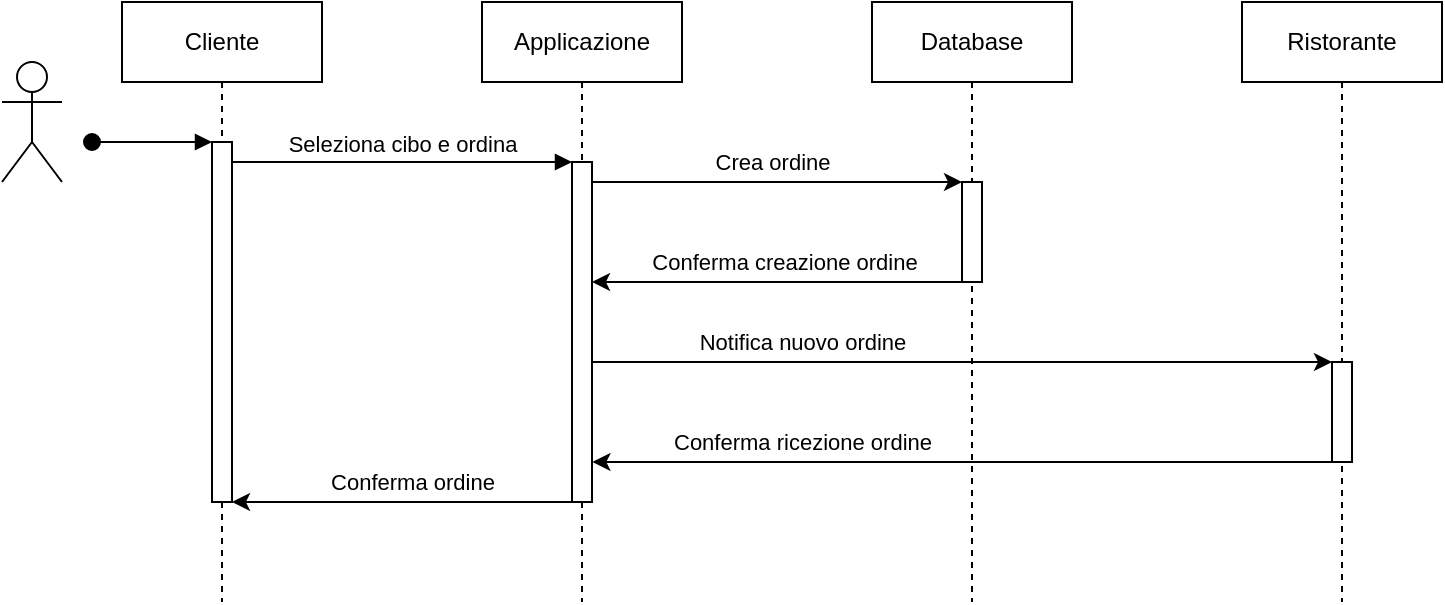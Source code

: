 <mxfile version="22.0.3" type="device">
  <diagram name="Page-1" id="2YBvvXClWsGukQMizWep">
    <mxGraphModel dx="1913" dy="545" grid="1" gridSize="10" guides="1" tooltips="1" connect="1" arrows="1" fold="1" page="1" pageScale="1" pageWidth="850" pageHeight="1100" math="0" shadow="0">
      <root>
        <mxCell id="0" />
        <mxCell id="1" parent="0" />
        <mxCell id="9lTu_fVYa7cKulJZvmFM-1" value="Cliente" style="shape=umlLifeline;perimeter=lifelinePerimeter;whiteSpace=wrap;html=1;container=0;dropTarget=0;collapsible=0;recursiveResize=0;outlineConnect=0;portConstraint=eastwest;newEdgeStyle={&quot;edgeStyle&quot;:&quot;elbowEdgeStyle&quot;,&quot;elbow&quot;:&quot;vertical&quot;,&quot;curved&quot;:0,&quot;rounded&quot;:0};" vertex="1" parent="1">
          <mxGeometry x="50" y="50" width="100" height="300" as="geometry" />
        </mxCell>
        <mxCell id="9lTu_fVYa7cKulJZvmFM-2" value="" style="html=1;points=[];perimeter=orthogonalPerimeter;outlineConnect=0;targetShapes=umlLifeline;portConstraint=eastwest;newEdgeStyle={&quot;edgeStyle&quot;:&quot;elbowEdgeStyle&quot;,&quot;elbow&quot;:&quot;vertical&quot;,&quot;curved&quot;:0,&quot;rounded&quot;:0};" vertex="1" parent="9lTu_fVYa7cKulJZvmFM-1">
          <mxGeometry x="45" y="70" width="10" height="180" as="geometry" />
        </mxCell>
        <mxCell id="9lTu_fVYa7cKulJZvmFM-3" value="" style="html=1;verticalAlign=bottom;startArrow=oval;endArrow=block;startSize=8;edgeStyle=elbowEdgeStyle;elbow=vertical;curved=0;rounded=0;" edge="1" parent="9lTu_fVYa7cKulJZvmFM-1" target="9lTu_fVYa7cKulJZvmFM-2">
          <mxGeometry relative="1" as="geometry">
            <mxPoint x="-15" y="70" as="sourcePoint" />
          </mxGeometry>
        </mxCell>
        <mxCell id="9lTu_fVYa7cKulJZvmFM-4" value="Applicazione" style="shape=umlLifeline;perimeter=lifelinePerimeter;whiteSpace=wrap;html=1;container=0;dropTarget=0;collapsible=0;recursiveResize=0;outlineConnect=0;portConstraint=eastwest;newEdgeStyle={&quot;edgeStyle&quot;:&quot;elbowEdgeStyle&quot;,&quot;elbow&quot;:&quot;vertical&quot;,&quot;curved&quot;:0,&quot;rounded&quot;:0};" vertex="1" parent="1">
          <mxGeometry x="230" y="50" width="100" height="300" as="geometry" />
        </mxCell>
        <mxCell id="9lTu_fVYa7cKulJZvmFM-5" value="" style="html=1;points=[];perimeter=orthogonalPerimeter;outlineConnect=0;targetShapes=umlLifeline;portConstraint=eastwest;newEdgeStyle={&quot;edgeStyle&quot;:&quot;elbowEdgeStyle&quot;,&quot;elbow&quot;:&quot;vertical&quot;,&quot;curved&quot;:0,&quot;rounded&quot;:0};" vertex="1" parent="9lTu_fVYa7cKulJZvmFM-4">
          <mxGeometry x="45" y="80" width="10" height="170" as="geometry" />
        </mxCell>
        <mxCell id="9lTu_fVYa7cKulJZvmFM-6" value="  Seleziona cibo e ordina" style="html=1;verticalAlign=bottom;endArrow=block;edgeStyle=elbowEdgeStyle;elbow=horizontal;curved=0;rounded=0;" edge="1" parent="1" source="9lTu_fVYa7cKulJZvmFM-2" target="9lTu_fVYa7cKulJZvmFM-5">
          <mxGeometry relative="1" as="geometry">
            <mxPoint x="205" y="140" as="sourcePoint" />
            <Array as="points">
              <mxPoint x="190" y="130" />
            </Array>
            <mxPoint as="offset" />
          </mxGeometry>
        </mxCell>
        <mxCell id="9lTu_fVYa7cKulJZvmFM-7" value="Database" style="shape=umlLifeline;perimeter=lifelinePerimeter;whiteSpace=wrap;html=1;container=0;dropTarget=0;collapsible=0;recursiveResize=0;outlineConnect=0;portConstraint=eastwest;newEdgeStyle={&quot;edgeStyle&quot;:&quot;elbowEdgeStyle&quot;,&quot;elbow&quot;:&quot;vertical&quot;,&quot;curved&quot;:0,&quot;rounded&quot;:0};" vertex="1" parent="1">
          <mxGeometry x="425" y="50" width="100" height="300" as="geometry" />
        </mxCell>
        <mxCell id="9lTu_fVYa7cKulJZvmFM-8" value="" style="html=1;points=[];perimeter=orthogonalPerimeter;outlineConnect=0;targetShapes=umlLifeline;portConstraint=eastwest;newEdgeStyle={&quot;edgeStyle&quot;:&quot;elbowEdgeStyle&quot;,&quot;elbow&quot;:&quot;vertical&quot;,&quot;curved&quot;:0,&quot;rounded&quot;:0};" vertex="1" parent="9lTu_fVYa7cKulJZvmFM-7">
          <mxGeometry x="45" y="90" width="10" height="50" as="geometry" />
        </mxCell>
        <mxCell id="9lTu_fVYa7cKulJZvmFM-9" value="" style="endArrow=classic;html=1;rounded=0;" edge="1" parent="1">
          <mxGeometry width="50" height="50" relative="1" as="geometry">
            <mxPoint x="285" y="140" as="sourcePoint" />
            <mxPoint x="470" y="140" as="targetPoint" />
            <Array as="points">
              <mxPoint x="360" y="140" />
            </Array>
          </mxGeometry>
        </mxCell>
        <mxCell id="9lTu_fVYa7cKulJZvmFM-10" value="Crea ordine" style="edgeLabel;html=1;align=center;verticalAlign=middle;resizable=0;points=[];" vertex="1" connectable="0" parent="9lTu_fVYa7cKulJZvmFM-9">
          <mxGeometry x="0.096" y="2" relative="1" as="geometry">
            <mxPoint x="-12" y="-8" as="offset" />
          </mxGeometry>
        </mxCell>
        <mxCell id="9lTu_fVYa7cKulJZvmFM-11" value="" style="endArrow=classic;html=1;rounded=0;exitX=0.5;exitY=1;exitDx=0;exitDy=0;exitPerimeter=0;" edge="1" parent="1" source="9lTu_fVYa7cKulJZvmFM-8" target="9lTu_fVYa7cKulJZvmFM-5">
          <mxGeometry width="50" height="50" relative="1" as="geometry">
            <mxPoint x="440" y="210" as="sourcePoint" />
            <mxPoint x="290" y="210" as="targetPoint" />
          </mxGeometry>
        </mxCell>
        <mxCell id="9lTu_fVYa7cKulJZvmFM-12" value="Conferma creazione ordine" style="edgeLabel;html=1;align=center;verticalAlign=middle;resizable=0;points=[];" vertex="1" connectable="0" parent="9lTu_fVYa7cKulJZvmFM-11">
          <mxGeometry x="0.131" y="1" relative="1" as="geometry">
            <mxPoint x="13" y="-11" as="offset" />
          </mxGeometry>
        </mxCell>
        <mxCell id="9lTu_fVYa7cKulJZvmFM-13" value="" style="endArrow=classic;html=1;rounded=0;" edge="1" parent="1">
          <mxGeometry width="50" height="50" relative="1" as="geometry">
            <mxPoint x="279.5" y="300" as="sourcePoint" />
            <mxPoint x="105" y="300" as="targetPoint" />
            <Array as="points">
              <mxPoint x="230" y="300" />
              <mxPoint x="190" y="300" />
            </Array>
          </mxGeometry>
        </mxCell>
        <mxCell id="9lTu_fVYa7cKulJZvmFM-14" value="Conferma ordine" style="edgeLabel;html=1;align=center;verticalAlign=middle;resizable=0;points=[];" vertex="1" connectable="0" parent="9lTu_fVYa7cKulJZvmFM-13">
          <mxGeometry x="-0.025" relative="1" as="geometry">
            <mxPoint y="-10" as="offset" />
          </mxGeometry>
        </mxCell>
        <mxCell id="9lTu_fVYa7cKulJZvmFM-15" value="" style="shape=umlActor;verticalLabelPosition=bottom;verticalAlign=top;html=1;outlineConnect=0;" vertex="1" parent="1">
          <mxGeometry x="-10" y="80" width="30" height="60" as="geometry" />
        </mxCell>
        <mxCell id="9lTu_fVYa7cKulJZvmFM-16" value="Ristorante" style="shape=umlLifeline;perimeter=lifelinePerimeter;whiteSpace=wrap;html=1;container=0;dropTarget=0;collapsible=0;recursiveResize=0;outlineConnect=0;portConstraint=eastwest;newEdgeStyle={&quot;edgeStyle&quot;:&quot;elbowEdgeStyle&quot;,&quot;elbow&quot;:&quot;vertical&quot;,&quot;curved&quot;:0,&quot;rounded&quot;:0};" vertex="1" parent="1">
          <mxGeometry x="610" y="50" width="100" height="300" as="geometry" />
        </mxCell>
        <mxCell id="9lTu_fVYa7cKulJZvmFM-17" value="" style="html=1;points=[];perimeter=orthogonalPerimeter;outlineConnect=0;targetShapes=umlLifeline;portConstraint=eastwest;newEdgeStyle={&quot;edgeStyle&quot;:&quot;elbowEdgeStyle&quot;,&quot;elbow&quot;:&quot;vertical&quot;,&quot;curved&quot;:0,&quot;rounded&quot;:0};" vertex="1" parent="9lTu_fVYa7cKulJZvmFM-16">
          <mxGeometry x="45" y="180" width="10" height="50" as="geometry" />
        </mxCell>
        <mxCell id="9lTu_fVYa7cKulJZvmFM-18" value="" style="endArrow=classic;html=1;rounded=0;" edge="1" parent="1" source="9lTu_fVYa7cKulJZvmFM-5" target="9lTu_fVYa7cKulJZvmFM-17">
          <mxGeometry width="50" height="50" relative="1" as="geometry">
            <mxPoint x="290" y="230" as="sourcePoint" />
            <mxPoint x="630" y="230" as="targetPoint" />
            <Array as="points" />
          </mxGeometry>
        </mxCell>
        <mxCell id="9lTu_fVYa7cKulJZvmFM-19" value="Notifica nuovo ordine" style="edgeLabel;html=1;align=center;verticalAlign=middle;resizable=0;points=[];" vertex="1" connectable="0" parent="9lTu_fVYa7cKulJZvmFM-18">
          <mxGeometry x="0.185" y="1" relative="1" as="geometry">
            <mxPoint x="-114" y="-9" as="offset" />
          </mxGeometry>
        </mxCell>
        <mxCell id="9lTu_fVYa7cKulJZvmFM-20" value="" style="endArrow=classic;html=1;rounded=0;" edge="1" parent="1">
          <mxGeometry width="50" height="50" relative="1" as="geometry">
            <mxPoint x="664.79" y="280" as="sourcePoint" />
            <mxPoint x="285.219" y="280" as="targetPoint" />
          </mxGeometry>
        </mxCell>
        <mxCell id="9lTu_fVYa7cKulJZvmFM-22" value="Conferma ricezione ordine" style="edgeLabel;html=1;align=center;verticalAlign=middle;resizable=0;points=[];" vertex="1" connectable="0" parent="9lTu_fVYa7cKulJZvmFM-20">
          <mxGeometry x="0.144" y="1" relative="1" as="geometry">
            <mxPoint x="-58" y="-11" as="offset" />
          </mxGeometry>
        </mxCell>
      </root>
    </mxGraphModel>
  </diagram>
</mxfile>
